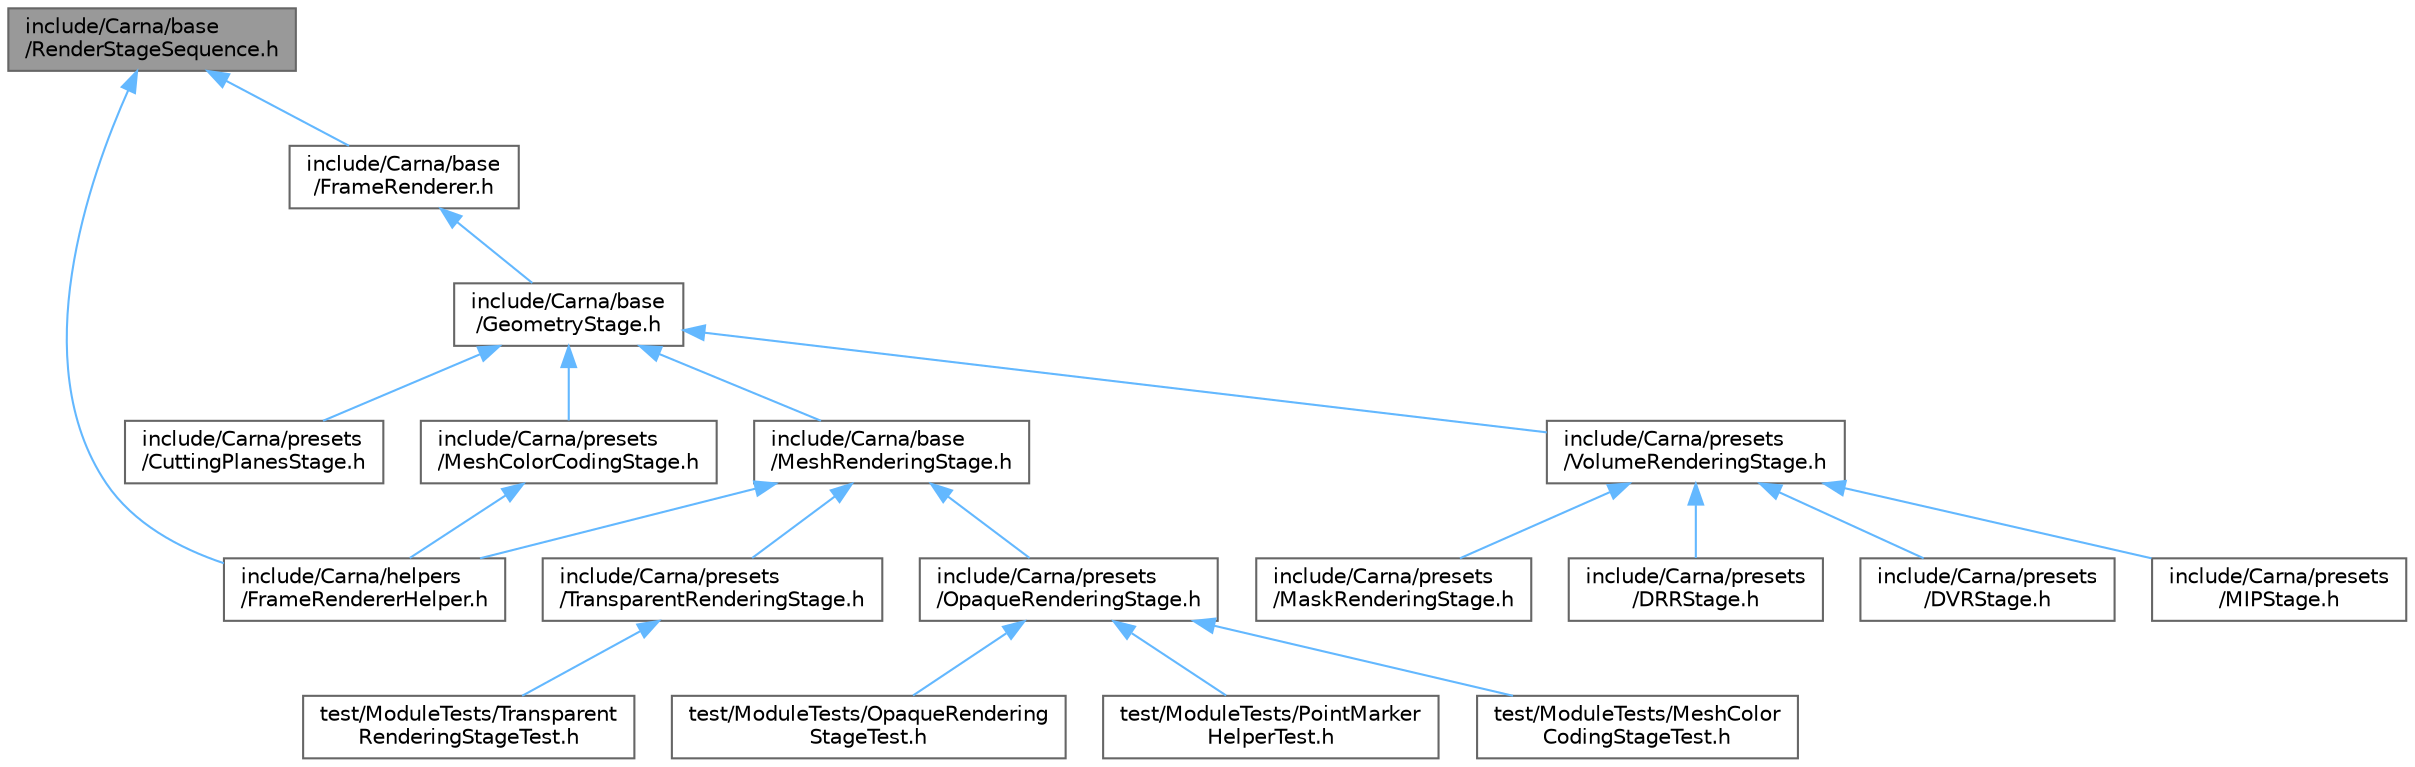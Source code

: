 digraph "include/Carna/base/RenderStageSequence.h"
{
 // LATEX_PDF_SIZE
  bgcolor="transparent";
  edge [fontname=Helvetica,fontsize=10,labelfontname=Helvetica,labelfontsize=10];
  node [fontname=Helvetica,fontsize=10,shape=box,height=0.2,width=0.4];
  Node1 [id="Node000001",label="include/Carna/base\l/RenderStageSequence.h",height=0.2,width=0.4,color="gray40", fillcolor="grey60", style="filled", fontcolor="black",tooltip="Defines Carna::base::RenderStageSequence."];
  Node1 -> Node2 [id="edge1_Node000001_Node000002",dir="back",color="steelblue1",style="solid",tooltip=" "];
  Node2 [id="Node000002",label="include/Carna/base\l/FrameRenderer.h",height=0.2,width=0.4,color="grey40", fillcolor="white", style="filled",URL="$FrameRenderer_8h.html",tooltip="Defines Carna::base::FrameRenderer."];
  Node2 -> Node3 [id="edge2_Node000002_Node000003",dir="back",color="steelblue1",style="solid",tooltip=" "];
  Node3 [id="Node000003",label="include/Carna/base\l/GeometryStage.h",height=0.2,width=0.4,color="grey40", fillcolor="white", style="filled",URL="$GeometryStage_8h.html",tooltip="Defines Carna::base::GeometryStage."];
  Node3 -> Node4 [id="edge3_Node000003_Node000004",dir="back",color="steelblue1",style="solid",tooltip=" "];
  Node4 [id="Node000004",label="include/Carna/base\l/MeshRenderingStage.h",height=0.2,width=0.4,color="grey40", fillcolor="white", style="filled",URL="$MeshRenderingStage_8h.html",tooltip="Defines Carna::base::MeshRenderingStage."];
  Node4 -> Node5 [id="edge4_Node000004_Node000005",dir="back",color="steelblue1",style="solid",tooltip=" "];
  Node5 [id="Node000005",label="include/Carna/helpers\l/FrameRendererHelper.h",height=0.2,width=0.4,color="grey40", fillcolor="white", style="filled",URL="$FrameRendererHelper_8h.html",tooltip="Defines Carna::helpers::FrameRendererHelper."];
  Node4 -> Node6 [id="edge5_Node000004_Node000006",dir="back",color="steelblue1",style="solid",tooltip=" "];
  Node6 [id="Node000006",label="include/Carna/presets\l/OpaqueRenderingStage.h",height=0.2,width=0.4,color="grey40", fillcolor="white", style="filled",URL="$OpaqueRenderingStage_8h.html",tooltip="Defines Carna::presets::OpaqueRenderingStage."];
  Node6 -> Node7 [id="edge6_Node000006_Node000007",dir="back",color="steelblue1",style="solid",tooltip=" "];
  Node7 [id="Node000007",label="test/ModuleTests/MeshColor\lCodingStageTest.h",height=0.2,width=0.4,color="grey40", fillcolor="white", style="filled",URL="$MeshColorCodingStageTest_8h_source.html",tooltip=" "];
  Node6 -> Node8 [id="edge7_Node000006_Node000008",dir="back",color="steelblue1",style="solid",tooltip=" "];
  Node8 [id="Node000008",label="test/ModuleTests/OpaqueRendering\lStageTest.h",height=0.2,width=0.4,color="grey40", fillcolor="white", style="filled",URL="$OpaqueRenderingStageTest_8h_source.html",tooltip=" "];
  Node6 -> Node9 [id="edge8_Node000006_Node000009",dir="back",color="steelblue1",style="solid",tooltip=" "];
  Node9 [id="Node000009",label="test/ModuleTests/PointMarker\lHelperTest.h",height=0.2,width=0.4,color="grey40", fillcolor="white", style="filled",URL="$PointMarkerHelperTest_8h_source.html",tooltip=" "];
  Node4 -> Node10 [id="edge9_Node000004_Node000010",dir="back",color="steelblue1",style="solid",tooltip=" "];
  Node10 [id="Node000010",label="include/Carna/presets\l/TransparentRenderingStage.h",height=0.2,width=0.4,color="grey40", fillcolor="white", style="filled",URL="$TransparentRenderingStage_8h.html",tooltip="Defines Carna::presets::TransparentRenderingStage."];
  Node10 -> Node11 [id="edge10_Node000010_Node000011",dir="back",color="steelblue1",style="solid",tooltip=" "];
  Node11 [id="Node000011",label="test/ModuleTests/Transparent\lRenderingStageTest.h",height=0.2,width=0.4,color="grey40", fillcolor="white", style="filled",URL="$TransparentRenderingStageTest_8h_source.html",tooltip=" "];
  Node3 -> Node12 [id="edge11_Node000003_Node000012",dir="back",color="steelblue1",style="solid",tooltip=" "];
  Node12 [id="Node000012",label="include/Carna/presets\l/CuttingPlanesStage.h",height=0.2,width=0.4,color="grey40", fillcolor="white", style="filled",URL="$CuttingPlanesStage_8h.html",tooltip="Defines Carna::presets::CuttingPlanesStage."];
  Node3 -> Node13 [id="edge12_Node000003_Node000013",dir="back",color="steelblue1",style="solid",tooltip=" "];
  Node13 [id="Node000013",label="include/Carna/presets\l/MeshColorCodingStage.h",height=0.2,width=0.4,color="grey40", fillcolor="white", style="filled",URL="$MeshColorCodingStage_8h.html",tooltip="Defines Carna::presets::MeshColorCodingStage."];
  Node13 -> Node5 [id="edge13_Node000013_Node000005",dir="back",color="steelblue1",style="solid",tooltip=" "];
  Node3 -> Node14 [id="edge14_Node000003_Node000014",dir="back",color="steelblue1",style="solid",tooltip=" "];
  Node14 [id="Node000014",label="include/Carna/presets\l/VolumeRenderingStage.h",height=0.2,width=0.4,color="grey40", fillcolor="white", style="filled",URL="$VolumeRenderingStage_8h.html",tooltip="Defines Carna::presets::VolumeRenderingStage."];
  Node14 -> Node15 [id="edge15_Node000014_Node000015",dir="back",color="steelblue1",style="solid",tooltip=" "];
  Node15 [id="Node000015",label="include/Carna/presets\l/DRRStage.h",height=0.2,width=0.4,color="grey40", fillcolor="white", style="filled",URL="$DRRStage_8h.html",tooltip="Defines Carna::presets::DRRStage."];
  Node14 -> Node16 [id="edge16_Node000014_Node000016",dir="back",color="steelblue1",style="solid",tooltip=" "];
  Node16 [id="Node000016",label="include/Carna/presets\l/DVRStage.h",height=0.2,width=0.4,color="grey40", fillcolor="white", style="filled",URL="$DVRStage_8h.html",tooltip="Defines Carna::presets::DVRStage."];
  Node14 -> Node17 [id="edge17_Node000014_Node000017",dir="back",color="steelblue1",style="solid",tooltip=" "];
  Node17 [id="Node000017",label="include/Carna/presets\l/MIPStage.h",height=0.2,width=0.4,color="grey40", fillcolor="white", style="filled",URL="$MIPStage_8h.html",tooltip="Defines Carna::presets::MIPStage."];
  Node14 -> Node18 [id="edge18_Node000014_Node000018",dir="back",color="steelblue1",style="solid",tooltip=" "];
  Node18 [id="Node000018",label="include/Carna/presets\l/MaskRenderingStage.h",height=0.2,width=0.4,color="grey40", fillcolor="white", style="filled",URL="$MaskRenderingStage_8h.html",tooltip="Defines Carna::presets::MaskRenderingStage."];
  Node1 -> Node5 [id="edge19_Node000001_Node000005",dir="back",color="steelblue1",style="solid",tooltip=" "];
}

